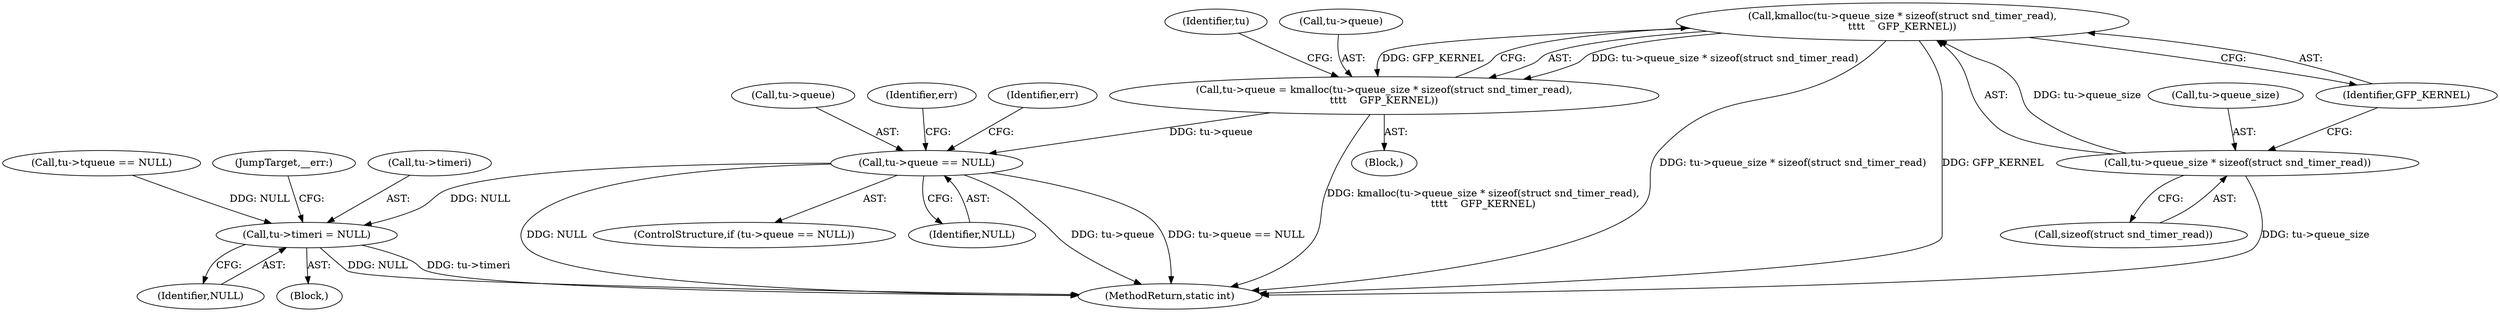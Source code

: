 digraph "0_linux_af368027a49a751d6ff4ee9e3f9961f35bb4fede_2@API" {
"1000240" [label="(Call,kmalloc(tu->queue_size * sizeof(struct snd_timer_read),\n\t\t\t\t    GFP_KERNEL))"];
"1000241" [label="(Call,tu->queue_size * sizeof(struct snd_timer_read))"];
"1000236" [label="(Call,tu->queue = kmalloc(tu->queue_size * sizeof(struct snd_timer_read),\n\t\t\t\t    GFP_KERNEL))"];
"1000249" [label="(Call,tu->queue == NULL)"];
"1000267" [label="(Call,tu->timeri = NULL)"];
"1000242" [label="(Call,tu->queue_size)"];
"1000250" [label="(Call,tu->queue)"];
"1000247" [label="(Identifier,GFP_KERNEL)"];
"1000267" [label="(Call,tu->timeri = NULL)"];
"1000249" [label="(Call,tu->queue == NULL)"];
"1000225" [label="(Call,tu->tqueue == NULL)"];
"1000248" [label="(ControlStructure,if (tu->queue == NULL))"];
"1000251" [label="(Identifier,tu)"];
"1000271" [label="(Identifier,NULL)"];
"1000309" [label="(JumpTarget,__err:)"];
"1000245" [label="(Call,sizeof(struct snd_timer_read))"];
"1000237" [label="(Call,tu->queue)"];
"1000240" [label="(Call,kmalloc(tu->queue_size * sizeof(struct snd_timer_read),\n\t\t\t\t    GFP_KERNEL))"];
"1000255" [label="(Identifier,err)"];
"1000235" [label="(Block,)"];
"1000241" [label="(Call,tu->queue_size * sizeof(struct snd_timer_read))"];
"1000253" [label="(Identifier,NULL)"];
"1000268" [label="(Call,tu->timeri)"];
"1000260" [label="(Identifier,err)"];
"1000317" [label="(MethodReturn,static int)"];
"1000262" [label="(Block,)"];
"1000236" [label="(Call,tu->queue = kmalloc(tu->queue_size * sizeof(struct snd_timer_read),\n\t\t\t\t    GFP_KERNEL))"];
"1000240" -> "1000236"  [label="AST: "];
"1000240" -> "1000247"  [label="CFG: "];
"1000241" -> "1000240"  [label="AST: "];
"1000247" -> "1000240"  [label="AST: "];
"1000236" -> "1000240"  [label="CFG: "];
"1000240" -> "1000317"  [label="DDG: tu->queue_size * sizeof(struct snd_timer_read)"];
"1000240" -> "1000317"  [label="DDG: GFP_KERNEL"];
"1000240" -> "1000236"  [label="DDG: tu->queue_size * sizeof(struct snd_timer_read)"];
"1000240" -> "1000236"  [label="DDG: GFP_KERNEL"];
"1000241" -> "1000240"  [label="DDG: tu->queue_size"];
"1000241" -> "1000245"  [label="CFG: "];
"1000242" -> "1000241"  [label="AST: "];
"1000245" -> "1000241"  [label="AST: "];
"1000247" -> "1000241"  [label="CFG: "];
"1000241" -> "1000317"  [label="DDG: tu->queue_size"];
"1000236" -> "1000235"  [label="AST: "];
"1000237" -> "1000236"  [label="AST: "];
"1000251" -> "1000236"  [label="CFG: "];
"1000236" -> "1000317"  [label="DDG: kmalloc(tu->queue_size * sizeof(struct snd_timer_read),\n\t\t\t\t    GFP_KERNEL)"];
"1000236" -> "1000249"  [label="DDG: tu->queue"];
"1000249" -> "1000248"  [label="AST: "];
"1000249" -> "1000253"  [label="CFG: "];
"1000250" -> "1000249"  [label="AST: "];
"1000253" -> "1000249"  [label="AST: "];
"1000255" -> "1000249"  [label="CFG: "];
"1000260" -> "1000249"  [label="CFG: "];
"1000249" -> "1000317"  [label="DDG: NULL"];
"1000249" -> "1000317"  [label="DDG: tu->queue"];
"1000249" -> "1000317"  [label="DDG: tu->queue == NULL"];
"1000249" -> "1000267"  [label="DDG: NULL"];
"1000267" -> "1000262"  [label="AST: "];
"1000267" -> "1000271"  [label="CFG: "];
"1000268" -> "1000267"  [label="AST: "];
"1000271" -> "1000267"  [label="AST: "];
"1000309" -> "1000267"  [label="CFG: "];
"1000267" -> "1000317"  [label="DDG: tu->timeri"];
"1000267" -> "1000317"  [label="DDG: NULL"];
"1000225" -> "1000267"  [label="DDG: NULL"];
}
